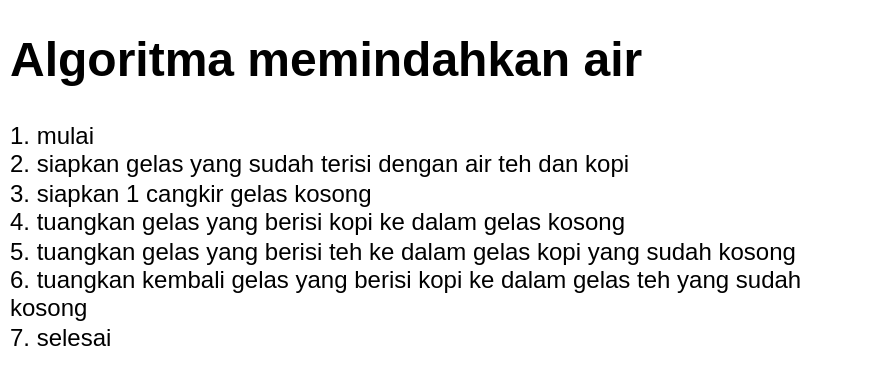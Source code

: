 <mxfile version="22.0.6" type="device">
  <diagram name="Page-1" id="I2Jp_I9GkwE_dufN5DpQ">
    <mxGraphModel dx="1026" dy="592" grid="1" gridSize="10" guides="1" tooltips="1" connect="1" arrows="1" fold="1" page="1" pageScale="1" pageWidth="850" pageHeight="1100" math="0" shadow="0">
      <root>
        <mxCell id="0" />
        <mxCell id="1" parent="0" />
        <mxCell id="ovLBWK_UYbhCwVlvZcoD-4" value="&lt;h1&gt;Algoritma memindahkan air&lt;/h1&gt;&lt;p&gt;1. mulai&lt;br&gt;2. siapkan gelas yang sudah terisi dengan air teh dan kopi&lt;br&gt;3. siapkan 1 cangkir gelas kosong&lt;br&gt;4. tuangkan gelas yang berisi kopi ke dalam gelas kosong&lt;br&gt;5. tuangkan gelas yang berisi teh ke dalam gelas kopi yang sudah kosong&lt;br&gt;6. tuangkan kembali gelas yang berisi kopi ke dalam gelas teh yang sudah kosong&lt;br&gt;7. selesai&lt;/p&gt;" style="text;html=1;strokeColor=none;fillColor=none;spacing=5;spacingTop=-20;whiteSpace=wrap;overflow=hidden;rounded=0;align=left;" vertex="1" parent="1">
          <mxGeometry x="10" y="20" width="440" height="180" as="geometry" />
        </mxCell>
      </root>
    </mxGraphModel>
  </diagram>
</mxfile>
